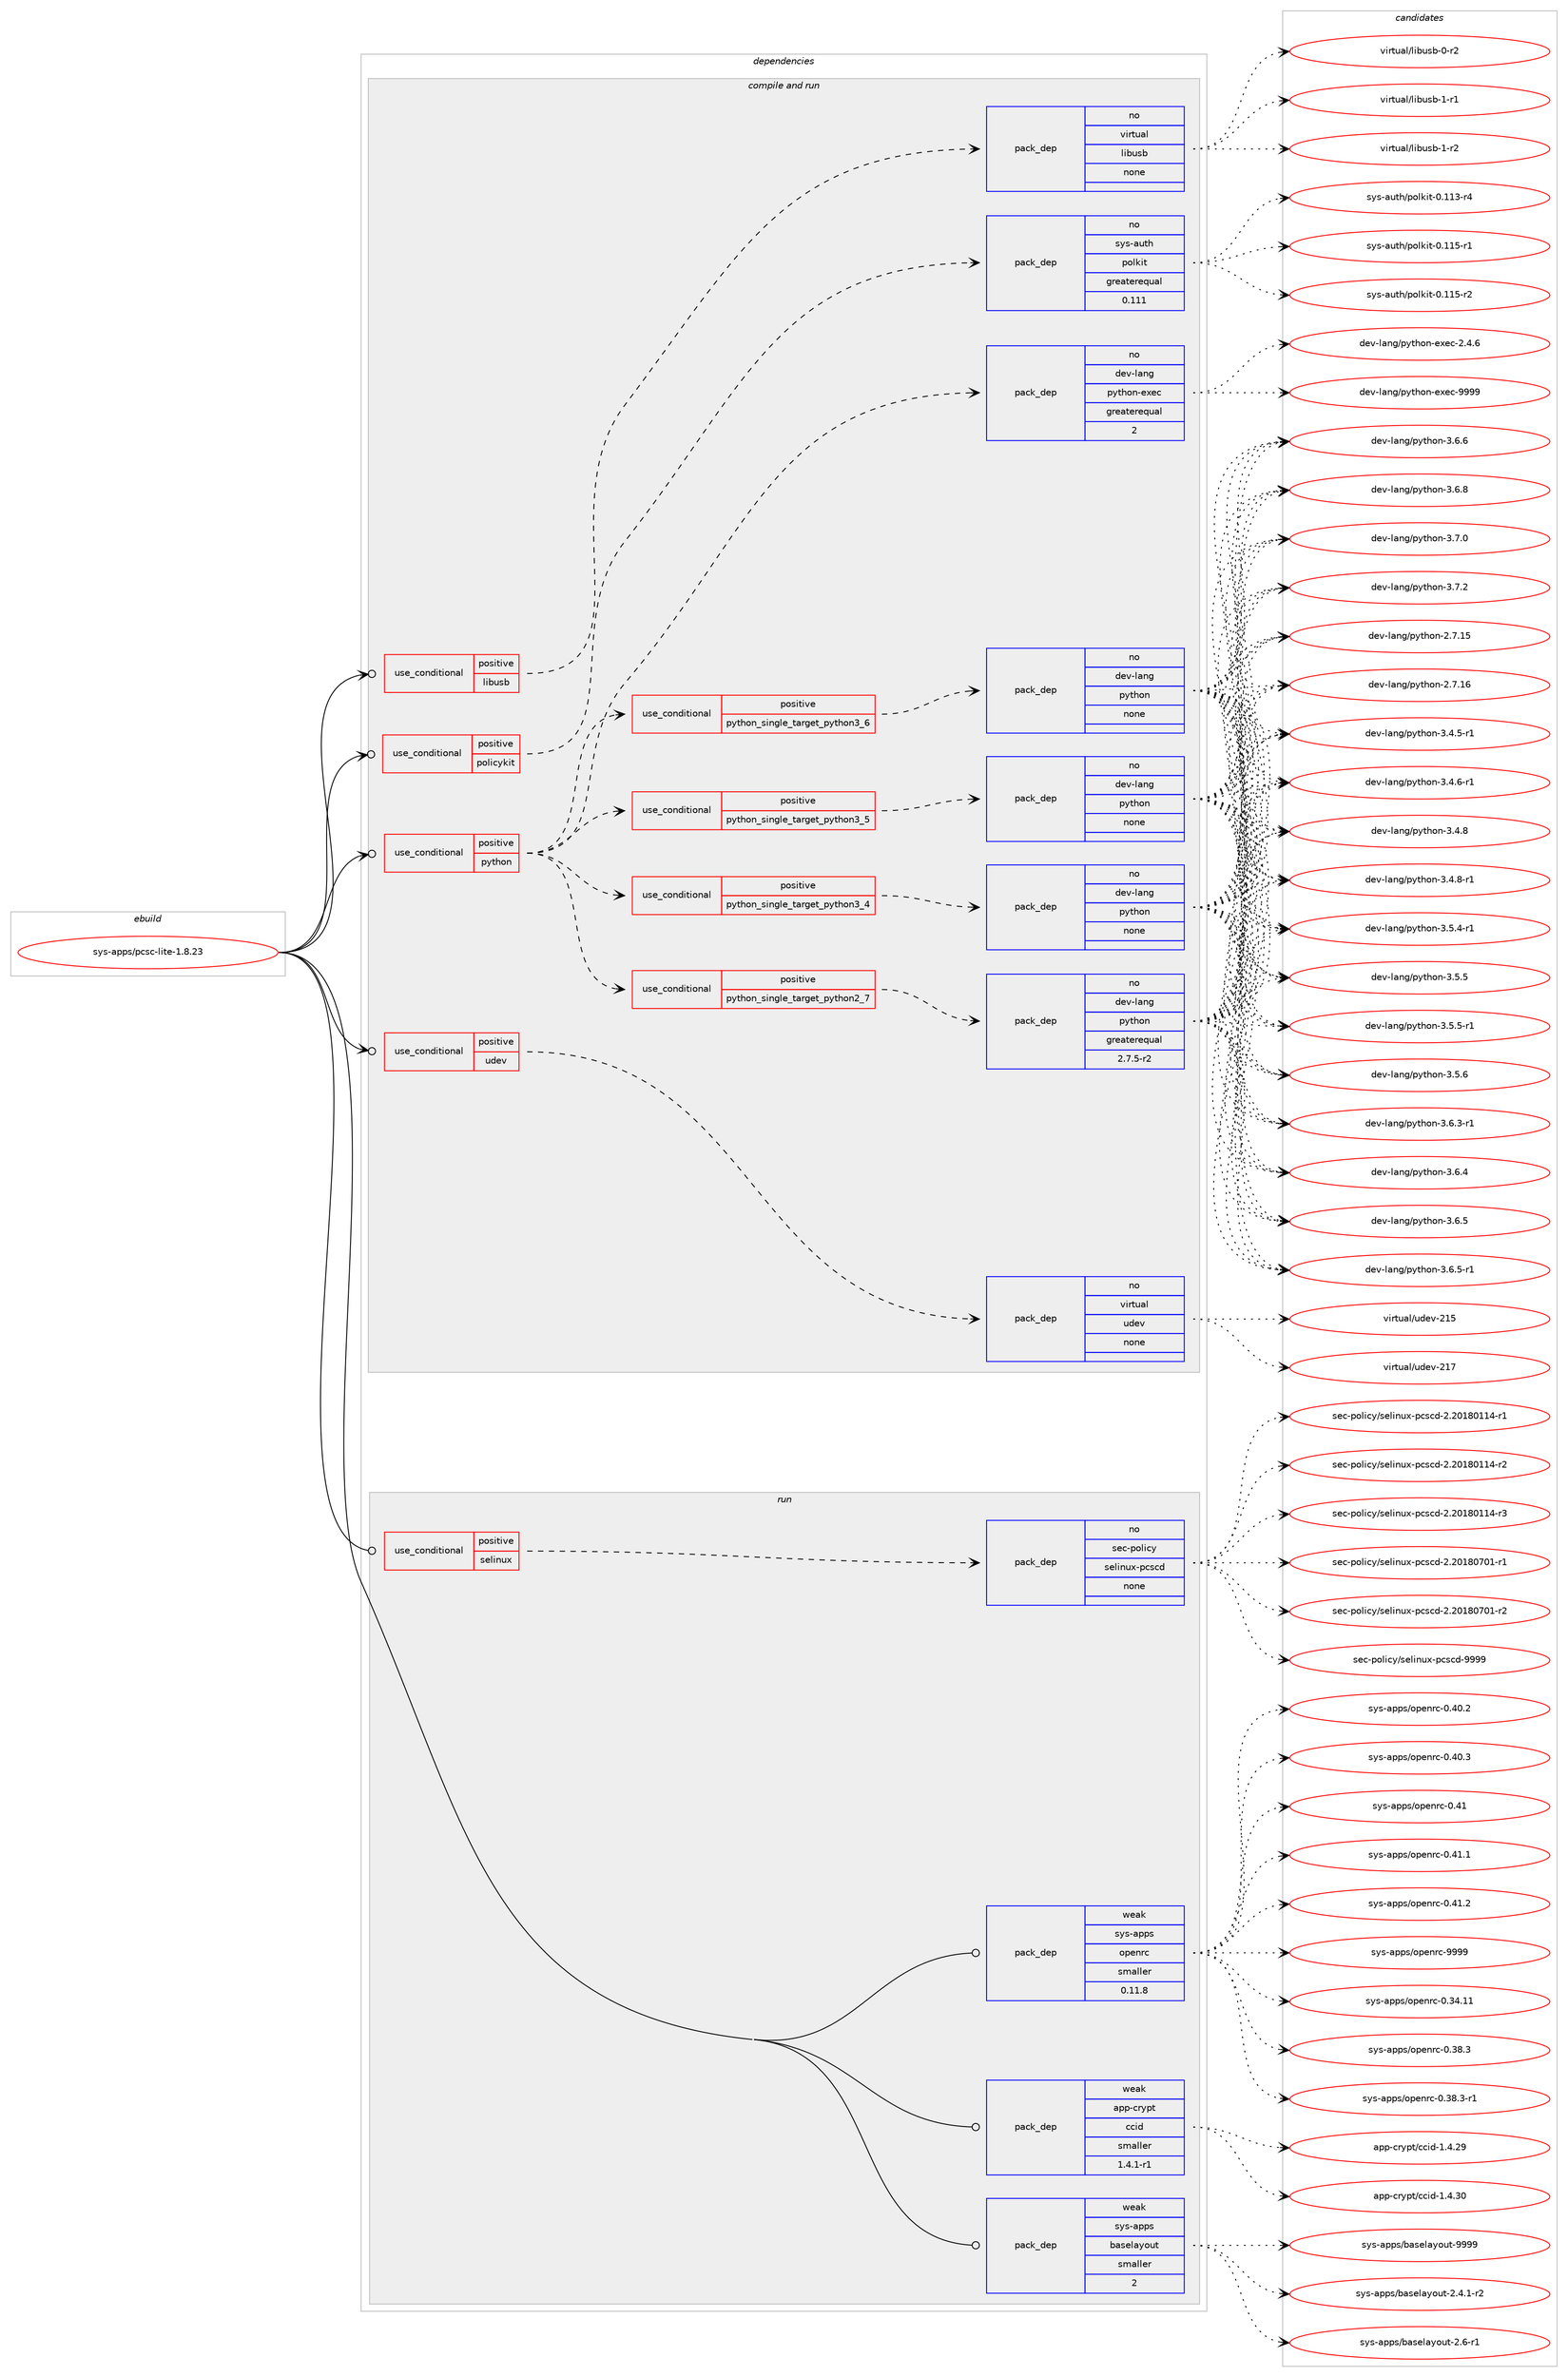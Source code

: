 digraph prolog {

# *************
# Graph options
# *************

newrank=true;
concentrate=true;
compound=true;
graph [rankdir=LR,fontname=Helvetica,fontsize=10,ranksep=1.5];#, ranksep=2.5, nodesep=0.2];
edge  [arrowhead=vee];
node  [fontname=Helvetica,fontsize=10];

# **********
# The ebuild
# **********

subgraph cluster_leftcol {
color=gray;
rank=same;
label=<<i>ebuild</i>>;
id [label="sys-apps/pcsc-lite-1.8.23", color=red, width=4, href="../sys-apps/pcsc-lite-1.8.23.svg"];
}

# ****************
# The dependencies
# ****************

subgraph cluster_midcol {
color=gray;
label=<<i>dependencies</i>>;
subgraph cluster_compile {
fillcolor="#eeeeee";
style=filled;
label=<<i>compile</i>>;
}
subgraph cluster_compileandrun {
fillcolor="#eeeeee";
style=filled;
label=<<i>compile and run</i>>;
subgraph cond456673 {
dependency1713193 [label=<<TABLE BORDER="0" CELLBORDER="1" CELLSPACING="0" CELLPADDING="4"><TR><TD ROWSPAN="3" CELLPADDING="10">use_conditional</TD></TR><TR><TD>positive</TD></TR><TR><TD>libusb</TD></TR></TABLE>>, shape=none, color=red];
subgraph pack1228506 {
dependency1713194 [label=<<TABLE BORDER="0" CELLBORDER="1" CELLSPACING="0" CELLPADDING="4" WIDTH="220"><TR><TD ROWSPAN="6" CELLPADDING="30">pack_dep</TD></TR><TR><TD WIDTH="110">no</TD></TR><TR><TD>virtual</TD></TR><TR><TD>libusb</TD></TR><TR><TD>none</TD></TR><TR><TD></TD></TR></TABLE>>, shape=none, color=blue];
}
dependency1713193:e -> dependency1713194:w [weight=20,style="dashed",arrowhead="vee"];
}
id:e -> dependency1713193:w [weight=20,style="solid",arrowhead="odotvee"];
subgraph cond456674 {
dependency1713195 [label=<<TABLE BORDER="0" CELLBORDER="1" CELLSPACING="0" CELLPADDING="4"><TR><TD ROWSPAN="3" CELLPADDING="10">use_conditional</TD></TR><TR><TD>positive</TD></TR><TR><TD>policykit</TD></TR></TABLE>>, shape=none, color=red];
subgraph pack1228507 {
dependency1713196 [label=<<TABLE BORDER="0" CELLBORDER="1" CELLSPACING="0" CELLPADDING="4" WIDTH="220"><TR><TD ROWSPAN="6" CELLPADDING="30">pack_dep</TD></TR><TR><TD WIDTH="110">no</TD></TR><TR><TD>sys-auth</TD></TR><TR><TD>polkit</TD></TR><TR><TD>greaterequal</TD></TR><TR><TD>0.111</TD></TR></TABLE>>, shape=none, color=blue];
}
dependency1713195:e -> dependency1713196:w [weight=20,style="dashed",arrowhead="vee"];
}
id:e -> dependency1713195:w [weight=20,style="solid",arrowhead="odotvee"];
subgraph cond456675 {
dependency1713197 [label=<<TABLE BORDER="0" CELLBORDER="1" CELLSPACING="0" CELLPADDING="4"><TR><TD ROWSPAN="3" CELLPADDING="10">use_conditional</TD></TR><TR><TD>positive</TD></TR><TR><TD>python</TD></TR></TABLE>>, shape=none, color=red];
subgraph cond456676 {
dependency1713198 [label=<<TABLE BORDER="0" CELLBORDER="1" CELLSPACING="0" CELLPADDING="4"><TR><TD ROWSPAN="3" CELLPADDING="10">use_conditional</TD></TR><TR><TD>positive</TD></TR><TR><TD>python_single_target_python2_7</TD></TR></TABLE>>, shape=none, color=red];
subgraph pack1228508 {
dependency1713199 [label=<<TABLE BORDER="0" CELLBORDER="1" CELLSPACING="0" CELLPADDING="4" WIDTH="220"><TR><TD ROWSPAN="6" CELLPADDING="30">pack_dep</TD></TR><TR><TD WIDTH="110">no</TD></TR><TR><TD>dev-lang</TD></TR><TR><TD>python</TD></TR><TR><TD>greaterequal</TD></TR><TR><TD>2.7.5-r2</TD></TR></TABLE>>, shape=none, color=blue];
}
dependency1713198:e -> dependency1713199:w [weight=20,style="dashed",arrowhead="vee"];
}
dependency1713197:e -> dependency1713198:w [weight=20,style="dashed",arrowhead="vee"];
subgraph cond456677 {
dependency1713200 [label=<<TABLE BORDER="0" CELLBORDER="1" CELLSPACING="0" CELLPADDING="4"><TR><TD ROWSPAN="3" CELLPADDING="10">use_conditional</TD></TR><TR><TD>positive</TD></TR><TR><TD>python_single_target_python3_4</TD></TR></TABLE>>, shape=none, color=red];
subgraph pack1228509 {
dependency1713201 [label=<<TABLE BORDER="0" CELLBORDER="1" CELLSPACING="0" CELLPADDING="4" WIDTH="220"><TR><TD ROWSPAN="6" CELLPADDING="30">pack_dep</TD></TR><TR><TD WIDTH="110">no</TD></TR><TR><TD>dev-lang</TD></TR><TR><TD>python</TD></TR><TR><TD>none</TD></TR><TR><TD></TD></TR></TABLE>>, shape=none, color=blue];
}
dependency1713200:e -> dependency1713201:w [weight=20,style="dashed",arrowhead="vee"];
}
dependency1713197:e -> dependency1713200:w [weight=20,style="dashed",arrowhead="vee"];
subgraph cond456678 {
dependency1713202 [label=<<TABLE BORDER="0" CELLBORDER="1" CELLSPACING="0" CELLPADDING="4"><TR><TD ROWSPAN="3" CELLPADDING="10">use_conditional</TD></TR><TR><TD>positive</TD></TR><TR><TD>python_single_target_python3_5</TD></TR></TABLE>>, shape=none, color=red];
subgraph pack1228510 {
dependency1713203 [label=<<TABLE BORDER="0" CELLBORDER="1" CELLSPACING="0" CELLPADDING="4" WIDTH="220"><TR><TD ROWSPAN="6" CELLPADDING="30">pack_dep</TD></TR><TR><TD WIDTH="110">no</TD></TR><TR><TD>dev-lang</TD></TR><TR><TD>python</TD></TR><TR><TD>none</TD></TR><TR><TD></TD></TR></TABLE>>, shape=none, color=blue];
}
dependency1713202:e -> dependency1713203:w [weight=20,style="dashed",arrowhead="vee"];
}
dependency1713197:e -> dependency1713202:w [weight=20,style="dashed",arrowhead="vee"];
subgraph cond456679 {
dependency1713204 [label=<<TABLE BORDER="0" CELLBORDER="1" CELLSPACING="0" CELLPADDING="4"><TR><TD ROWSPAN="3" CELLPADDING="10">use_conditional</TD></TR><TR><TD>positive</TD></TR><TR><TD>python_single_target_python3_6</TD></TR></TABLE>>, shape=none, color=red];
subgraph pack1228511 {
dependency1713205 [label=<<TABLE BORDER="0" CELLBORDER="1" CELLSPACING="0" CELLPADDING="4" WIDTH="220"><TR><TD ROWSPAN="6" CELLPADDING="30">pack_dep</TD></TR><TR><TD WIDTH="110">no</TD></TR><TR><TD>dev-lang</TD></TR><TR><TD>python</TD></TR><TR><TD>none</TD></TR><TR><TD></TD></TR></TABLE>>, shape=none, color=blue];
}
dependency1713204:e -> dependency1713205:w [weight=20,style="dashed",arrowhead="vee"];
}
dependency1713197:e -> dependency1713204:w [weight=20,style="dashed",arrowhead="vee"];
subgraph pack1228512 {
dependency1713206 [label=<<TABLE BORDER="0" CELLBORDER="1" CELLSPACING="0" CELLPADDING="4" WIDTH="220"><TR><TD ROWSPAN="6" CELLPADDING="30">pack_dep</TD></TR><TR><TD WIDTH="110">no</TD></TR><TR><TD>dev-lang</TD></TR><TR><TD>python-exec</TD></TR><TR><TD>greaterequal</TD></TR><TR><TD>2</TD></TR></TABLE>>, shape=none, color=blue];
}
dependency1713197:e -> dependency1713206:w [weight=20,style="dashed",arrowhead="vee"];
}
id:e -> dependency1713197:w [weight=20,style="solid",arrowhead="odotvee"];
subgraph cond456680 {
dependency1713207 [label=<<TABLE BORDER="0" CELLBORDER="1" CELLSPACING="0" CELLPADDING="4"><TR><TD ROWSPAN="3" CELLPADDING="10">use_conditional</TD></TR><TR><TD>positive</TD></TR><TR><TD>udev</TD></TR></TABLE>>, shape=none, color=red];
subgraph pack1228513 {
dependency1713208 [label=<<TABLE BORDER="0" CELLBORDER="1" CELLSPACING="0" CELLPADDING="4" WIDTH="220"><TR><TD ROWSPAN="6" CELLPADDING="30">pack_dep</TD></TR><TR><TD WIDTH="110">no</TD></TR><TR><TD>virtual</TD></TR><TR><TD>udev</TD></TR><TR><TD>none</TD></TR><TR><TD></TD></TR></TABLE>>, shape=none, color=blue];
}
dependency1713207:e -> dependency1713208:w [weight=20,style="dashed",arrowhead="vee"];
}
id:e -> dependency1713207:w [weight=20,style="solid",arrowhead="odotvee"];
}
subgraph cluster_run {
fillcolor="#eeeeee";
style=filled;
label=<<i>run</i>>;
subgraph cond456681 {
dependency1713209 [label=<<TABLE BORDER="0" CELLBORDER="1" CELLSPACING="0" CELLPADDING="4"><TR><TD ROWSPAN="3" CELLPADDING="10">use_conditional</TD></TR><TR><TD>positive</TD></TR><TR><TD>selinux</TD></TR></TABLE>>, shape=none, color=red];
subgraph pack1228514 {
dependency1713210 [label=<<TABLE BORDER="0" CELLBORDER="1" CELLSPACING="0" CELLPADDING="4" WIDTH="220"><TR><TD ROWSPAN="6" CELLPADDING="30">pack_dep</TD></TR><TR><TD WIDTH="110">no</TD></TR><TR><TD>sec-policy</TD></TR><TR><TD>selinux-pcscd</TD></TR><TR><TD>none</TD></TR><TR><TD></TD></TR></TABLE>>, shape=none, color=blue];
}
dependency1713209:e -> dependency1713210:w [weight=20,style="dashed",arrowhead="vee"];
}
id:e -> dependency1713209:w [weight=20,style="solid",arrowhead="odot"];
subgraph pack1228515 {
dependency1713211 [label=<<TABLE BORDER="0" CELLBORDER="1" CELLSPACING="0" CELLPADDING="4" WIDTH="220"><TR><TD ROWSPAN="6" CELLPADDING="30">pack_dep</TD></TR><TR><TD WIDTH="110">weak</TD></TR><TR><TD>app-crypt</TD></TR><TR><TD>ccid</TD></TR><TR><TD>smaller</TD></TR><TR><TD>1.4.1-r1</TD></TR></TABLE>>, shape=none, color=blue];
}
id:e -> dependency1713211:w [weight=20,style="solid",arrowhead="odot"];
subgraph pack1228516 {
dependency1713212 [label=<<TABLE BORDER="0" CELLBORDER="1" CELLSPACING="0" CELLPADDING="4" WIDTH="220"><TR><TD ROWSPAN="6" CELLPADDING="30">pack_dep</TD></TR><TR><TD WIDTH="110">weak</TD></TR><TR><TD>sys-apps</TD></TR><TR><TD>baselayout</TD></TR><TR><TD>smaller</TD></TR><TR><TD>2</TD></TR></TABLE>>, shape=none, color=blue];
}
id:e -> dependency1713212:w [weight=20,style="solid",arrowhead="odot"];
subgraph pack1228517 {
dependency1713213 [label=<<TABLE BORDER="0" CELLBORDER="1" CELLSPACING="0" CELLPADDING="4" WIDTH="220"><TR><TD ROWSPAN="6" CELLPADDING="30">pack_dep</TD></TR><TR><TD WIDTH="110">weak</TD></TR><TR><TD>sys-apps</TD></TR><TR><TD>openrc</TD></TR><TR><TD>smaller</TD></TR><TR><TD>0.11.8</TD></TR></TABLE>>, shape=none, color=blue];
}
id:e -> dependency1713213:w [weight=20,style="solid",arrowhead="odot"];
}
}

# **************
# The candidates
# **************

subgraph cluster_choices {
rank=same;
color=gray;
label=<<i>candidates</i>>;

subgraph choice1228506 {
color=black;
nodesep=1;
choice1181051141161179710847108105981171159845484511450 [label="virtual/libusb-0-r2", color=red, width=4,href="../virtual/libusb-0-r2.svg"];
choice1181051141161179710847108105981171159845494511449 [label="virtual/libusb-1-r1", color=red, width=4,href="../virtual/libusb-1-r1.svg"];
choice1181051141161179710847108105981171159845494511450 [label="virtual/libusb-1-r2", color=red, width=4,href="../virtual/libusb-1-r2.svg"];
dependency1713194:e -> choice1181051141161179710847108105981171159845484511450:w [style=dotted,weight="100"];
dependency1713194:e -> choice1181051141161179710847108105981171159845494511449:w [style=dotted,weight="100"];
dependency1713194:e -> choice1181051141161179710847108105981171159845494511450:w [style=dotted,weight="100"];
}
subgraph choice1228507 {
color=black;
nodesep=1;
choice1151211154597117116104471121111081071051164548464949514511452 [label="sys-auth/polkit-0.113-r4", color=red, width=4,href="../sys-auth/polkit-0.113-r4.svg"];
choice1151211154597117116104471121111081071051164548464949534511449 [label="sys-auth/polkit-0.115-r1", color=red, width=4,href="../sys-auth/polkit-0.115-r1.svg"];
choice1151211154597117116104471121111081071051164548464949534511450 [label="sys-auth/polkit-0.115-r2", color=red, width=4,href="../sys-auth/polkit-0.115-r2.svg"];
dependency1713196:e -> choice1151211154597117116104471121111081071051164548464949514511452:w [style=dotted,weight="100"];
dependency1713196:e -> choice1151211154597117116104471121111081071051164548464949534511449:w [style=dotted,weight="100"];
dependency1713196:e -> choice1151211154597117116104471121111081071051164548464949534511450:w [style=dotted,weight="100"];
}
subgraph choice1228508 {
color=black;
nodesep=1;
choice10010111845108971101034711212111610411111045504655464953 [label="dev-lang/python-2.7.15", color=red, width=4,href="../dev-lang/python-2.7.15.svg"];
choice10010111845108971101034711212111610411111045504655464954 [label="dev-lang/python-2.7.16", color=red, width=4,href="../dev-lang/python-2.7.16.svg"];
choice1001011184510897110103471121211161041111104551465246534511449 [label="dev-lang/python-3.4.5-r1", color=red, width=4,href="../dev-lang/python-3.4.5-r1.svg"];
choice1001011184510897110103471121211161041111104551465246544511449 [label="dev-lang/python-3.4.6-r1", color=red, width=4,href="../dev-lang/python-3.4.6-r1.svg"];
choice100101118451089711010347112121116104111110455146524656 [label="dev-lang/python-3.4.8", color=red, width=4,href="../dev-lang/python-3.4.8.svg"];
choice1001011184510897110103471121211161041111104551465246564511449 [label="dev-lang/python-3.4.8-r1", color=red, width=4,href="../dev-lang/python-3.4.8-r1.svg"];
choice1001011184510897110103471121211161041111104551465346524511449 [label="dev-lang/python-3.5.4-r1", color=red, width=4,href="../dev-lang/python-3.5.4-r1.svg"];
choice100101118451089711010347112121116104111110455146534653 [label="dev-lang/python-3.5.5", color=red, width=4,href="../dev-lang/python-3.5.5.svg"];
choice1001011184510897110103471121211161041111104551465346534511449 [label="dev-lang/python-3.5.5-r1", color=red, width=4,href="../dev-lang/python-3.5.5-r1.svg"];
choice100101118451089711010347112121116104111110455146534654 [label="dev-lang/python-3.5.6", color=red, width=4,href="../dev-lang/python-3.5.6.svg"];
choice1001011184510897110103471121211161041111104551465446514511449 [label="dev-lang/python-3.6.3-r1", color=red, width=4,href="../dev-lang/python-3.6.3-r1.svg"];
choice100101118451089711010347112121116104111110455146544652 [label="dev-lang/python-3.6.4", color=red, width=4,href="../dev-lang/python-3.6.4.svg"];
choice100101118451089711010347112121116104111110455146544653 [label="dev-lang/python-3.6.5", color=red, width=4,href="../dev-lang/python-3.6.5.svg"];
choice1001011184510897110103471121211161041111104551465446534511449 [label="dev-lang/python-3.6.5-r1", color=red, width=4,href="../dev-lang/python-3.6.5-r1.svg"];
choice100101118451089711010347112121116104111110455146544654 [label="dev-lang/python-3.6.6", color=red, width=4,href="../dev-lang/python-3.6.6.svg"];
choice100101118451089711010347112121116104111110455146544656 [label="dev-lang/python-3.6.8", color=red, width=4,href="../dev-lang/python-3.6.8.svg"];
choice100101118451089711010347112121116104111110455146554648 [label="dev-lang/python-3.7.0", color=red, width=4,href="../dev-lang/python-3.7.0.svg"];
choice100101118451089711010347112121116104111110455146554650 [label="dev-lang/python-3.7.2", color=red, width=4,href="../dev-lang/python-3.7.2.svg"];
dependency1713199:e -> choice10010111845108971101034711212111610411111045504655464953:w [style=dotted,weight="100"];
dependency1713199:e -> choice10010111845108971101034711212111610411111045504655464954:w [style=dotted,weight="100"];
dependency1713199:e -> choice1001011184510897110103471121211161041111104551465246534511449:w [style=dotted,weight="100"];
dependency1713199:e -> choice1001011184510897110103471121211161041111104551465246544511449:w [style=dotted,weight="100"];
dependency1713199:e -> choice100101118451089711010347112121116104111110455146524656:w [style=dotted,weight="100"];
dependency1713199:e -> choice1001011184510897110103471121211161041111104551465246564511449:w [style=dotted,weight="100"];
dependency1713199:e -> choice1001011184510897110103471121211161041111104551465346524511449:w [style=dotted,weight="100"];
dependency1713199:e -> choice100101118451089711010347112121116104111110455146534653:w [style=dotted,weight="100"];
dependency1713199:e -> choice1001011184510897110103471121211161041111104551465346534511449:w [style=dotted,weight="100"];
dependency1713199:e -> choice100101118451089711010347112121116104111110455146534654:w [style=dotted,weight="100"];
dependency1713199:e -> choice1001011184510897110103471121211161041111104551465446514511449:w [style=dotted,weight="100"];
dependency1713199:e -> choice100101118451089711010347112121116104111110455146544652:w [style=dotted,weight="100"];
dependency1713199:e -> choice100101118451089711010347112121116104111110455146544653:w [style=dotted,weight="100"];
dependency1713199:e -> choice1001011184510897110103471121211161041111104551465446534511449:w [style=dotted,weight="100"];
dependency1713199:e -> choice100101118451089711010347112121116104111110455146544654:w [style=dotted,weight="100"];
dependency1713199:e -> choice100101118451089711010347112121116104111110455146544656:w [style=dotted,weight="100"];
dependency1713199:e -> choice100101118451089711010347112121116104111110455146554648:w [style=dotted,weight="100"];
dependency1713199:e -> choice100101118451089711010347112121116104111110455146554650:w [style=dotted,weight="100"];
}
subgraph choice1228509 {
color=black;
nodesep=1;
choice10010111845108971101034711212111610411111045504655464953 [label="dev-lang/python-2.7.15", color=red, width=4,href="../dev-lang/python-2.7.15.svg"];
choice10010111845108971101034711212111610411111045504655464954 [label="dev-lang/python-2.7.16", color=red, width=4,href="../dev-lang/python-2.7.16.svg"];
choice1001011184510897110103471121211161041111104551465246534511449 [label="dev-lang/python-3.4.5-r1", color=red, width=4,href="../dev-lang/python-3.4.5-r1.svg"];
choice1001011184510897110103471121211161041111104551465246544511449 [label="dev-lang/python-3.4.6-r1", color=red, width=4,href="../dev-lang/python-3.4.6-r1.svg"];
choice100101118451089711010347112121116104111110455146524656 [label="dev-lang/python-3.4.8", color=red, width=4,href="../dev-lang/python-3.4.8.svg"];
choice1001011184510897110103471121211161041111104551465246564511449 [label="dev-lang/python-3.4.8-r1", color=red, width=4,href="../dev-lang/python-3.4.8-r1.svg"];
choice1001011184510897110103471121211161041111104551465346524511449 [label="dev-lang/python-3.5.4-r1", color=red, width=4,href="../dev-lang/python-3.5.4-r1.svg"];
choice100101118451089711010347112121116104111110455146534653 [label="dev-lang/python-3.5.5", color=red, width=4,href="../dev-lang/python-3.5.5.svg"];
choice1001011184510897110103471121211161041111104551465346534511449 [label="dev-lang/python-3.5.5-r1", color=red, width=4,href="../dev-lang/python-3.5.5-r1.svg"];
choice100101118451089711010347112121116104111110455146534654 [label="dev-lang/python-3.5.6", color=red, width=4,href="../dev-lang/python-3.5.6.svg"];
choice1001011184510897110103471121211161041111104551465446514511449 [label="dev-lang/python-3.6.3-r1", color=red, width=4,href="../dev-lang/python-3.6.3-r1.svg"];
choice100101118451089711010347112121116104111110455146544652 [label="dev-lang/python-3.6.4", color=red, width=4,href="../dev-lang/python-3.6.4.svg"];
choice100101118451089711010347112121116104111110455146544653 [label="dev-lang/python-3.6.5", color=red, width=4,href="../dev-lang/python-3.6.5.svg"];
choice1001011184510897110103471121211161041111104551465446534511449 [label="dev-lang/python-3.6.5-r1", color=red, width=4,href="../dev-lang/python-3.6.5-r1.svg"];
choice100101118451089711010347112121116104111110455146544654 [label="dev-lang/python-3.6.6", color=red, width=4,href="../dev-lang/python-3.6.6.svg"];
choice100101118451089711010347112121116104111110455146544656 [label="dev-lang/python-3.6.8", color=red, width=4,href="../dev-lang/python-3.6.8.svg"];
choice100101118451089711010347112121116104111110455146554648 [label="dev-lang/python-3.7.0", color=red, width=4,href="../dev-lang/python-3.7.0.svg"];
choice100101118451089711010347112121116104111110455146554650 [label="dev-lang/python-3.7.2", color=red, width=4,href="../dev-lang/python-3.7.2.svg"];
dependency1713201:e -> choice10010111845108971101034711212111610411111045504655464953:w [style=dotted,weight="100"];
dependency1713201:e -> choice10010111845108971101034711212111610411111045504655464954:w [style=dotted,weight="100"];
dependency1713201:e -> choice1001011184510897110103471121211161041111104551465246534511449:w [style=dotted,weight="100"];
dependency1713201:e -> choice1001011184510897110103471121211161041111104551465246544511449:w [style=dotted,weight="100"];
dependency1713201:e -> choice100101118451089711010347112121116104111110455146524656:w [style=dotted,weight="100"];
dependency1713201:e -> choice1001011184510897110103471121211161041111104551465246564511449:w [style=dotted,weight="100"];
dependency1713201:e -> choice1001011184510897110103471121211161041111104551465346524511449:w [style=dotted,weight="100"];
dependency1713201:e -> choice100101118451089711010347112121116104111110455146534653:w [style=dotted,weight="100"];
dependency1713201:e -> choice1001011184510897110103471121211161041111104551465346534511449:w [style=dotted,weight="100"];
dependency1713201:e -> choice100101118451089711010347112121116104111110455146534654:w [style=dotted,weight="100"];
dependency1713201:e -> choice1001011184510897110103471121211161041111104551465446514511449:w [style=dotted,weight="100"];
dependency1713201:e -> choice100101118451089711010347112121116104111110455146544652:w [style=dotted,weight="100"];
dependency1713201:e -> choice100101118451089711010347112121116104111110455146544653:w [style=dotted,weight="100"];
dependency1713201:e -> choice1001011184510897110103471121211161041111104551465446534511449:w [style=dotted,weight="100"];
dependency1713201:e -> choice100101118451089711010347112121116104111110455146544654:w [style=dotted,weight="100"];
dependency1713201:e -> choice100101118451089711010347112121116104111110455146544656:w [style=dotted,weight="100"];
dependency1713201:e -> choice100101118451089711010347112121116104111110455146554648:w [style=dotted,weight="100"];
dependency1713201:e -> choice100101118451089711010347112121116104111110455146554650:w [style=dotted,weight="100"];
}
subgraph choice1228510 {
color=black;
nodesep=1;
choice10010111845108971101034711212111610411111045504655464953 [label="dev-lang/python-2.7.15", color=red, width=4,href="../dev-lang/python-2.7.15.svg"];
choice10010111845108971101034711212111610411111045504655464954 [label="dev-lang/python-2.7.16", color=red, width=4,href="../dev-lang/python-2.7.16.svg"];
choice1001011184510897110103471121211161041111104551465246534511449 [label="dev-lang/python-3.4.5-r1", color=red, width=4,href="../dev-lang/python-3.4.5-r1.svg"];
choice1001011184510897110103471121211161041111104551465246544511449 [label="dev-lang/python-3.4.6-r1", color=red, width=4,href="../dev-lang/python-3.4.6-r1.svg"];
choice100101118451089711010347112121116104111110455146524656 [label="dev-lang/python-3.4.8", color=red, width=4,href="../dev-lang/python-3.4.8.svg"];
choice1001011184510897110103471121211161041111104551465246564511449 [label="dev-lang/python-3.4.8-r1", color=red, width=4,href="../dev-lang/python-3.4.8-r1.svg"];
choice1001011184510897110103471121211161041111104551465346524511449 [label="dev-lang/python-3.5.4-r1", color=red, width=4,href="../dev-lang/python-3.5.4-r1.svg"];
choice100101118451089711010347112121116104111110455146534653 [label="dev-lang/python-3.5.5", color=red, width=4,href="../dev-lang/python-3.5.5.svg"];
choice1001011184510897110103471121211161041111104551465346534511449 [label="dev-lang/python-3.5.5-r1", color=red, width=4,href="../dev-lang/python-3.5.5-r1.svg"];
choice100101118451089711010347112121116104111110455146534654 [label="dev-lang/python-3.5.6", color=red, width=4,href="../dev-lang/python-3.5.6.svg"];
choice1001011184510897110103471121211161041111104551465446514511449 [label="dev-lang/python-3.6.3-r1", color=red, width=4,href="../dev-lang/python-3.6.3-r1.svg"];
choice100101118451089711010347112121116104111110455146544652 [label="dev-lang/python-3.6.4", color=red, width=4,href="../dev-lang/python-3.6.4.svg"];
choice100101118451089711010347112121116104111110455146544653 [label="dev-lang/python-3.6.5", color=red, width=4,href="../dev-lang/python-3.6.5.svg"];
choice1001011184510897110103471121211161041111104551465446534511449 [label="dev-lang/python-3.6.5-r1", color=red, width=4,href="../dev-lang/python-3.6.5-r1.svg"];
choice100101118451089711010347112121116104111110455146544654 [label="dev-lang/python-3.6.6", color=red, width=4,href="../dev-lang/python-3.6.6.svg"];
choice100101118451089711010347112121116104111110455146544656 [label="dev-lang/python-3.6.8", color=red, width=4,href="../dev-lang/python-3.6.8.svg"];
choice100101118451089711010347112121116104111110455146554648 [label="dev-lang/python-3.7.0", color=red, width=4,href="../dev-lang/python-3.7.0.svg"];
choice100101118451089711010347112121116104111110455146554650 [label="dev-lang/python-3.7.2", color=red, width=4,href="../dev-lang/python-3.7.2.svg"];
dependency1713203:e -> choice10010111845108971101034711212111610411111045504655464953:w [style=dotted,weight="100"];
dependency1713203:e -> choice10010111845108971101034711212111610411111045504655464954:w [style=dotted,weight="100"];
dependency1713203:e -> choice1001011184510897110103471121211161041111104551465246534511449:w [style=dotted,weight="100"];
dependency1713203:e -> choice1001011184510897110103471121211161041111104551465246544511449:w [style=dotted,weight="100"];
dependency1713203:e -> choice100101118451089711010347112121116104111110455146524656:w [style=dotted,weight="100"];
dependency1713203:e -> choice1001011184510897110103471121211161041111104551465246564511449:w [style=dotted,weight="100"];
dependency1713203:e -> choice1001011184510897110103471121211161041111104551465346524511449:w [style=dotted,weight="100"];
dependency1713203:e -> choice100101118451089711010347112121116104111110455146534653:w [style=dotted,weight="100"];
dependency1713203:e -> choice1001011184510897110103471121211161041111104551465346534511449:w [style=dotted,weight="100"];
dependency1713203:e -> choice100101118451089711010347112121116104111110455146534654:w [style=dotted,weight="100"];
dependency1713203:e -> choice1001011184510897110103471121211161041111104551465446514511449:w [style=dotted,weight="100"];
dependency1713203:e -> choice100101118451089711010347112121116104111110455146544652:w [style=dotted,weight="100"];
dependency1713203:e -> choice100101118451089711010347112121116104111110455146544653:w [style=dotted,weight="100"];
dependency1713203:e -> choice1001011184510897110103471121211161041111104551465446534511449:w [style=dotted,weight="100"];
dependency1713203:e -> choice100101118451089711010347112121116104111110455146544654:w [style=dotted,weight="100"];
dependency1713203:e -> choice100101118451089711010347112121116104111110455146544656:w [style=dotted,weight="100"];
dependency1713203:e -> choice100101118451089711010347112121116104111110455146554648:w [style=dotted,weight="100"];
dependency1713203:e -> choice100101118451089711010347112121116104111110455146554650:w [style=dotted,weight="100"];
}
subgraph choice1228511 {
color=black;
nodesep=1;
choice10010111845108971101034711212111610411111045504655464953 [label="dev-lang/python-2.7.15", color=red, width=4,href="../dev-lang/python-2.7.15.svg"];
choice10010111845108971101034711212111610411111045504655464954 [label="dev-lang/python-2.7.16", color=red, width=4,href="../dev-lang/python-2.7.16.svg"];
choice1001011184510897110103471121211161041111104551465246534511449 [label="dev-lang/python-3.4.5-r1", color=red, width=4,href="../dev-lang/python-3.4.5-r1.svg"];
choice1001011184510897110103471121211161041111104551465246544511449 [label="dev-lang/python-3.4.6-r1", color=red, width=4,href="../dev-lang/python-3.4.6-r1.svg"];
choice100101118451089711010347112121116104111110455146524656 [label="dev-lang/python-3.4.8", color=red, width=4,href="../dev-lang/python-3.4.8.svg"];
choice1001011184510897110103471121211161041111104551465246564511449 [label="dev-lang/python-3.4.8-r1", color=red, width=4,href="../dev-lang/python-3.4.8-r1.svg"];
choice1001011184510897110103471121211161041111104551465346524511449 [label="dev-lang/python-3.5.4-r1", color=red, width=4,href="../dev-lang/python-3.5.4-r1.svg"];
choice100101118451089711010347112121116104111110455146534653 [label="dev-lang/python-3.5.5", color=red, width=4,href="../dev-lang/python-3.5.5.svg"];
choice1001011184510897110103471121211161041111104551465346534511449 [label="dev-lang/python-3.5.5-r1", color=red, width=4,href="../dev-lang/python-3.5.5-r1.svg"];
choice100101118451089711010347112121116104111110455146534654 [label="dev-lang/python-3.5.6", color=red, width=4,href="../dev-lang/python-3.5.6.svg"];
choice1001011184510897110103471121211161041111104551465446514511449 [label="dev-lang/python-3.6.3-r1", color=red, width=4,href="../dev-lang/python-3.6.3-r1.svg"];
choice100101118451089711010347112121116104111110455146544652 [label="dev-lang/python-3.6.4", color=red, width=4,href="../dev-lang/python-3.6.4.svg"];
choice100101118451089711010347112121116104111110455146544653 [label="dev-lang/python-3.6.5", color=red, width=4,href="../dev-lang/python-3.6.5.svg"];
choice1001011184510897110103471121211161041111104551465446534511449 [label="dev-lang/python-3.6.5-r1", color=red, width=4,href="../dev-lang/python-3.6.5-r1.svg"];
choice100101118451089711010347112121116104111110455146544654 [label="dev-lang/python-3.6.6", color=red, width=4,href="../dev-lang/python-3.6.6.svg"];
choice100101118451089711010347112121116104111110455146544656 [label="dev-lang/python-3.6.8", color=red, width=4,href="../dev-lang/python-3.6.8.svg"];
choice100101118451089711010347112121116104111110455146554648 [label="dev-lang/python-3.7.0", color=red, width=4,href="../dev-lang/python-3.7.0.svg"];
choice100101118451089711010347112121116104111110455146554650 [label="dev-lang/python-3.7.2", color=red, width=4,href="../dev-lang/python-3.7.2.svg"];
dependency1713205:e -> choice10010111845108971101034711212111610411111045504655464953:w [style=dotted,weight="100"];
dependency1713205:e -> choice10010111845108971101034711212111610411111045504655464954:w [style=dotted,weight="100"];
dependency1713205:e -> choice1001011184510897110103471121211161041111104551465246534511449:w [style=dotted,weight="100"];
dependency1713205:e -> choice1001011184510897110103471121211161041111104551465246544511449:w [style=dotted,weight="100"];
dependency1713205:e -> choice100101118451089711010347112121116104111110455146524656:w [style=dotted,weight="100"];
dependency1713205:e -> choice1001011184510897110103471121211161041111104551465246564511449:w [style=dotted,weight="100"];
dependency1713205:e -> choice1001011184510897110103471121211161041111104551465346524511449:w [style=dotted,weight="100"];
dependency1713205:e -> choice100101118451089711010347112121116104111110455146534653:w [style=dotted,weight="100"];
dependency1713205:e -> choice1001011184510897110103471121211161041111104551465346534511449:w [style=dotted,weight="100"];
dependency1713205:e -> choice100101118451089711010347112121116104111110455146534654:w [style=dotted,weight="100"];
dependency1713205:e -> choice1001011184510897110103471121211161041111104551465446514511449:w [style=dotted,weight="100"];
dependency1713205:e -> choice100101118451089711010347112121116104111110455146544652:w [style=dotted,weight="100"];
dependency1713205:e -> choice100101118451089711010347112121116104111110455146544653:w [style=dotted,weight="100"];
dependency1713205:e -> choice1001011184510897110103471121211161041111104551465446534511449:w [style=dotted,weight="100"];
dependency1713205:e -> choice100101118451089711010347112121116104111110455146544654:w [style=dotted,weight="100"];
dependency1713205:e -> choice100101118451089711010347112121116104111110455146544656:w [style=dotted,weight="100"];
dependency1713205:e -> choice100101118451089711010347112121116104111110455146554648:w [style=dotted,weight="100"];
dependency1713205:e -> choice100101118451089711010347112121116104111110455146554650:w [style=dotted,weight="100"];
}
subgraph choice1228512 {
color=black;
nodesep=1;
choice1001011184510897110103471121211161041111104510112010199455046524654 [label="dev-lang/python-exec-2.4.6", color=red, width=4,href="../dev-lang/python-exec-2.4.6.svg"];
choice10010111845108971101034711212111610411111045101120101994557575757 [label="dev-lang/python-exec-9999", color=red, width=4,href="../dev-lang/python-exec-9999.svg"];
dependency1713206:e -> choice1001011184510897110103471121211161041111104510112010199455046524654:w [style=dotted,weight="100"];
dependency1713206:e -> choice10010111845108971101034711212111610411111045101120101994557575757:w [style=dotted,weight="100"];
}
subgraph choice1228513 {
color=black;
nodesep=1;
choice118105114116117971084711710010111845504953 [label="virtual/udev-215", color=red, width=4,href="../virtual/udev-215.svg"];
choice118105114116117971084711710010111845504955 [label="virtual/udev-217", color=red, width=4,href="../virtual/udev-217.svg"];
dependency1713208:e -> choice118105114116117971084711710010111845504953:w [style=dotted,weight="100"];
dependency1713208:e -> choice118105114116117971084711710010111845504955:w [style=dotted,weight="100"];
}
subgraph choice1228514 {
color=black;
nodesep=1;
choice1151019945112111108105991214711510110810511011712045112991159910045504650484956484949524511449 [label="sec-policy/selinux-pcscd-2.20180114-r1", color=red, width=4,href="../sec-policy/selinux-pcscd-2.20180114-r1.svg"];
choice1151019945112111108105991214711510110810511011712045112991159910045504650484956484949524511450 [label="sec-policy/selinux-pcscd-2.20180114-r2", color=red, width=4,href="../sec-policy/selinux-pcscd-2.20180114-r2.svg"];
choice1151019945112111108105991214711510110810511011712045112991159910045504650484956484949524511451 [label="sec-policy/selinux-pcscd-2.20180114-r3", color=red, width=4,href="../sec-policy/selinux-pcscd-2.20180114-r3.svg"];
choice1151019945112111108105991214711510110810511011712045112991159910045504650484956485548494511449 [label="sec-policy/selinux-pcscd-2.20180701-r1", color=red, width=4,href="../sec-policy/selinux-pcscd-2.20180701-r1.svg"];
choice1151019945112111108105991214711510110810511011712045112991159910045504650484956485548494511450 [label="sec-policy/selinux-pcscd-2.20180701-r2", color=red, width=4,href="../sec-policy/selinux-pcscd-2.20180701-r2.svg"];
choice115101994511211110810599121471151011081051101171204511299115991004557575757 [label="sec-policy/selinux-pcscd-9999", color=red, width=4,href="../sec-policy/selinux-pcscd-9999.svg"];
dependency1713210:e -> choice1151019945112111108105991214711510110810511011712045112991159910045504650484956484949524511449:w [style=dotted,weight="100"];
dependency1713210:e -> choice1151019945112111108105991214711510110810511011712045112991159910045504650484956484949524511450:w [style=dotted,weight="100"];
dependency1713210:e -> choice1151019945112111108105991214711510110810511011712045112991159910045504650484956484949524511451:w [style=dotted,weight="100"];
dependency1713210:e -> choice1151019945112111108105991214711510110810511011712045112991159910045504650484956485548494511449:w [style=dotted,weight="100"];
dependency1713210:e -> choice1151019945112111108105991214711510110810511011712045112991159910045504650484956485548494511450:w [style=dotted,weight="100"];
dependency1713210:e -> choice115101994511211110810599121471151011081051101171204511299115991004557575757:w [style=dotted,weight="100"];
}
subgraph choice1228515 {
color=black;
nodesep=1;
choice97112112459911412111211647999910510045494652465057 [label="app-crypt/ccid-1.4.29", color=red, width=4,href="../app-crypt/ccid-1.4.29.svg"];
choice97112112459911412111211647999910510045494652465148 [label="app-crypt/ccid-1.4.30", color=red, width=4,href="../app-crypt/ccid-1.4.30.svg"];
dependency1713211:e -> choice97112112459911412111211647999910510045494652465057:w [style=dotted,weight="100"];
dependency1713211:e -> choice97112112459911412111211647999910510045494652465148:w [style=dotted,weight="100"];
}
subgraph choice1228516 {
color=black;
nodesep=1;
choice1151211154597112112115479897115101108971211111171164550465246494511450 [label="sys-apps/baselayout-2.4.1-r2", color=red, width=4,href="../sys-apps/baselayout-2.4.1-r2.svg"];
choice115121115459711211211547989711510110897121111117116455046544511449 [label="sys-apps/baselayout-2.6-r1", color=red, width=4,href="../sys-apps/baselayout-2.6-r1.svg"];
choice1151211154597112112115479897115101108971211111171164557575757 [label="sys-apps/baselayout-9999", color=red, width=4,href="../sys-apps/baselayout-9999.svg"];
dependency1713212:e -> choice1151211154597112112115479897115101108971211111171164550465246494511450:w [style=dotted,weight="100"];
dependency1713212:e -> choice115121115459711211211547989711510110897121111117116455046544511449:w [style=dotted,weight="100"];
dependency1713212:e -> choice1151211154597112112115479897115101108971211111171164557575757:w [style=dotted,weight="100"];
}
subgraph choice1228517 {
color=black;
nodesep=1;
choice115121115459711211211547111112101110114994548465152464949 [label="sys-apps/openrc-0.34.11", color=red, width=4,href="../sys-apps/openrc-0.34.11.svg"];
choice1151211154597112112115471111121011101149945484651564651 [label="sys-apps/openrc-0.38.3", color=red, width=4,href="../sys-apps/openrc-0.38.3.svg"];
choice11512111545971121121154711111210111011499454846515646514511449 [label="sys-apps/openrc-0.38.3-r1", color=red, width=4,href="../sys-apps/openrc-0.38.3-r1.svg"];
choice1151211154597112112115471111121011101149945484652484650 [label="sys-apps/openrc-0.40.2", color=red, width=4,href="../sys-apps/openrc-0.40.2.svg"];
choice1151211154597112112115471111121011101149945484652484651 [label="sys-apps/openrc-0.40.3", color=red, width=4,href="../sys-apps/openrc-0.40.3.svg"];
choice115121115459711211211547111112101110114994548465249 [label="sys-apps/openrc-0.41", color=red, width=4,href="../sys-apps/openrc-0.41.svg"];
choice1151211154597112112115471111121011101149945484652494649 [label="sys-apps/openrc-0.41.1", color=red, width=4,href="../sys-apps/openrc-0.41.1.svg"];
choice1151211154597112112115471111121011101149945484652494650 [label="sys-apps/openrc-0.41.2", color=red, width=4,href="../sys-apps/openrc-0.41.2.svg"];
choice115121115459711211211547111112101110114994557575757 [label="sys-apps/openrc-9999", color=red, width=4,href="../sys-apps/openrc-9999.svg"];
dependency1713213:e -> choice115121115459711211211547111112101110114994548465152464949:w [style=dotted,weight="100"];
dependency1713213:e -> choice1151211154597112112115471111121011101149945484651564651:w [style=dotted,weight="100"];
dependency1713213:e -> choice11512111545971121121154711111210111011499454846515646514511449:w [style=dotted,weight="100"];
dependency1713213:e -> choice1151211154597112112115471111121011101149945484652484650:w [style=dotted,weight="100"];
dependency1713213:e -> choice1151211154597112112115471111121011101149945484652484651:w [style=dotted,weight="100"];
dependency1713213:e -> choice115121115459711211211547111112101110114994548465249:w [style=dotted,weight="100"];
dependency1713213:e -> choice1151211154597112112115471111121011101149945484652494649:w [style=dotted,weight="100"];
dependency1713213:e -> choice1151211154597112112115471111121011101149945484652494650:w [style=dotted,weight="100"];
dependency1713213:e -> choice115121115459711211211547111112101110114994557575757:w [style=dotted,weight="100"];
}
}

}
